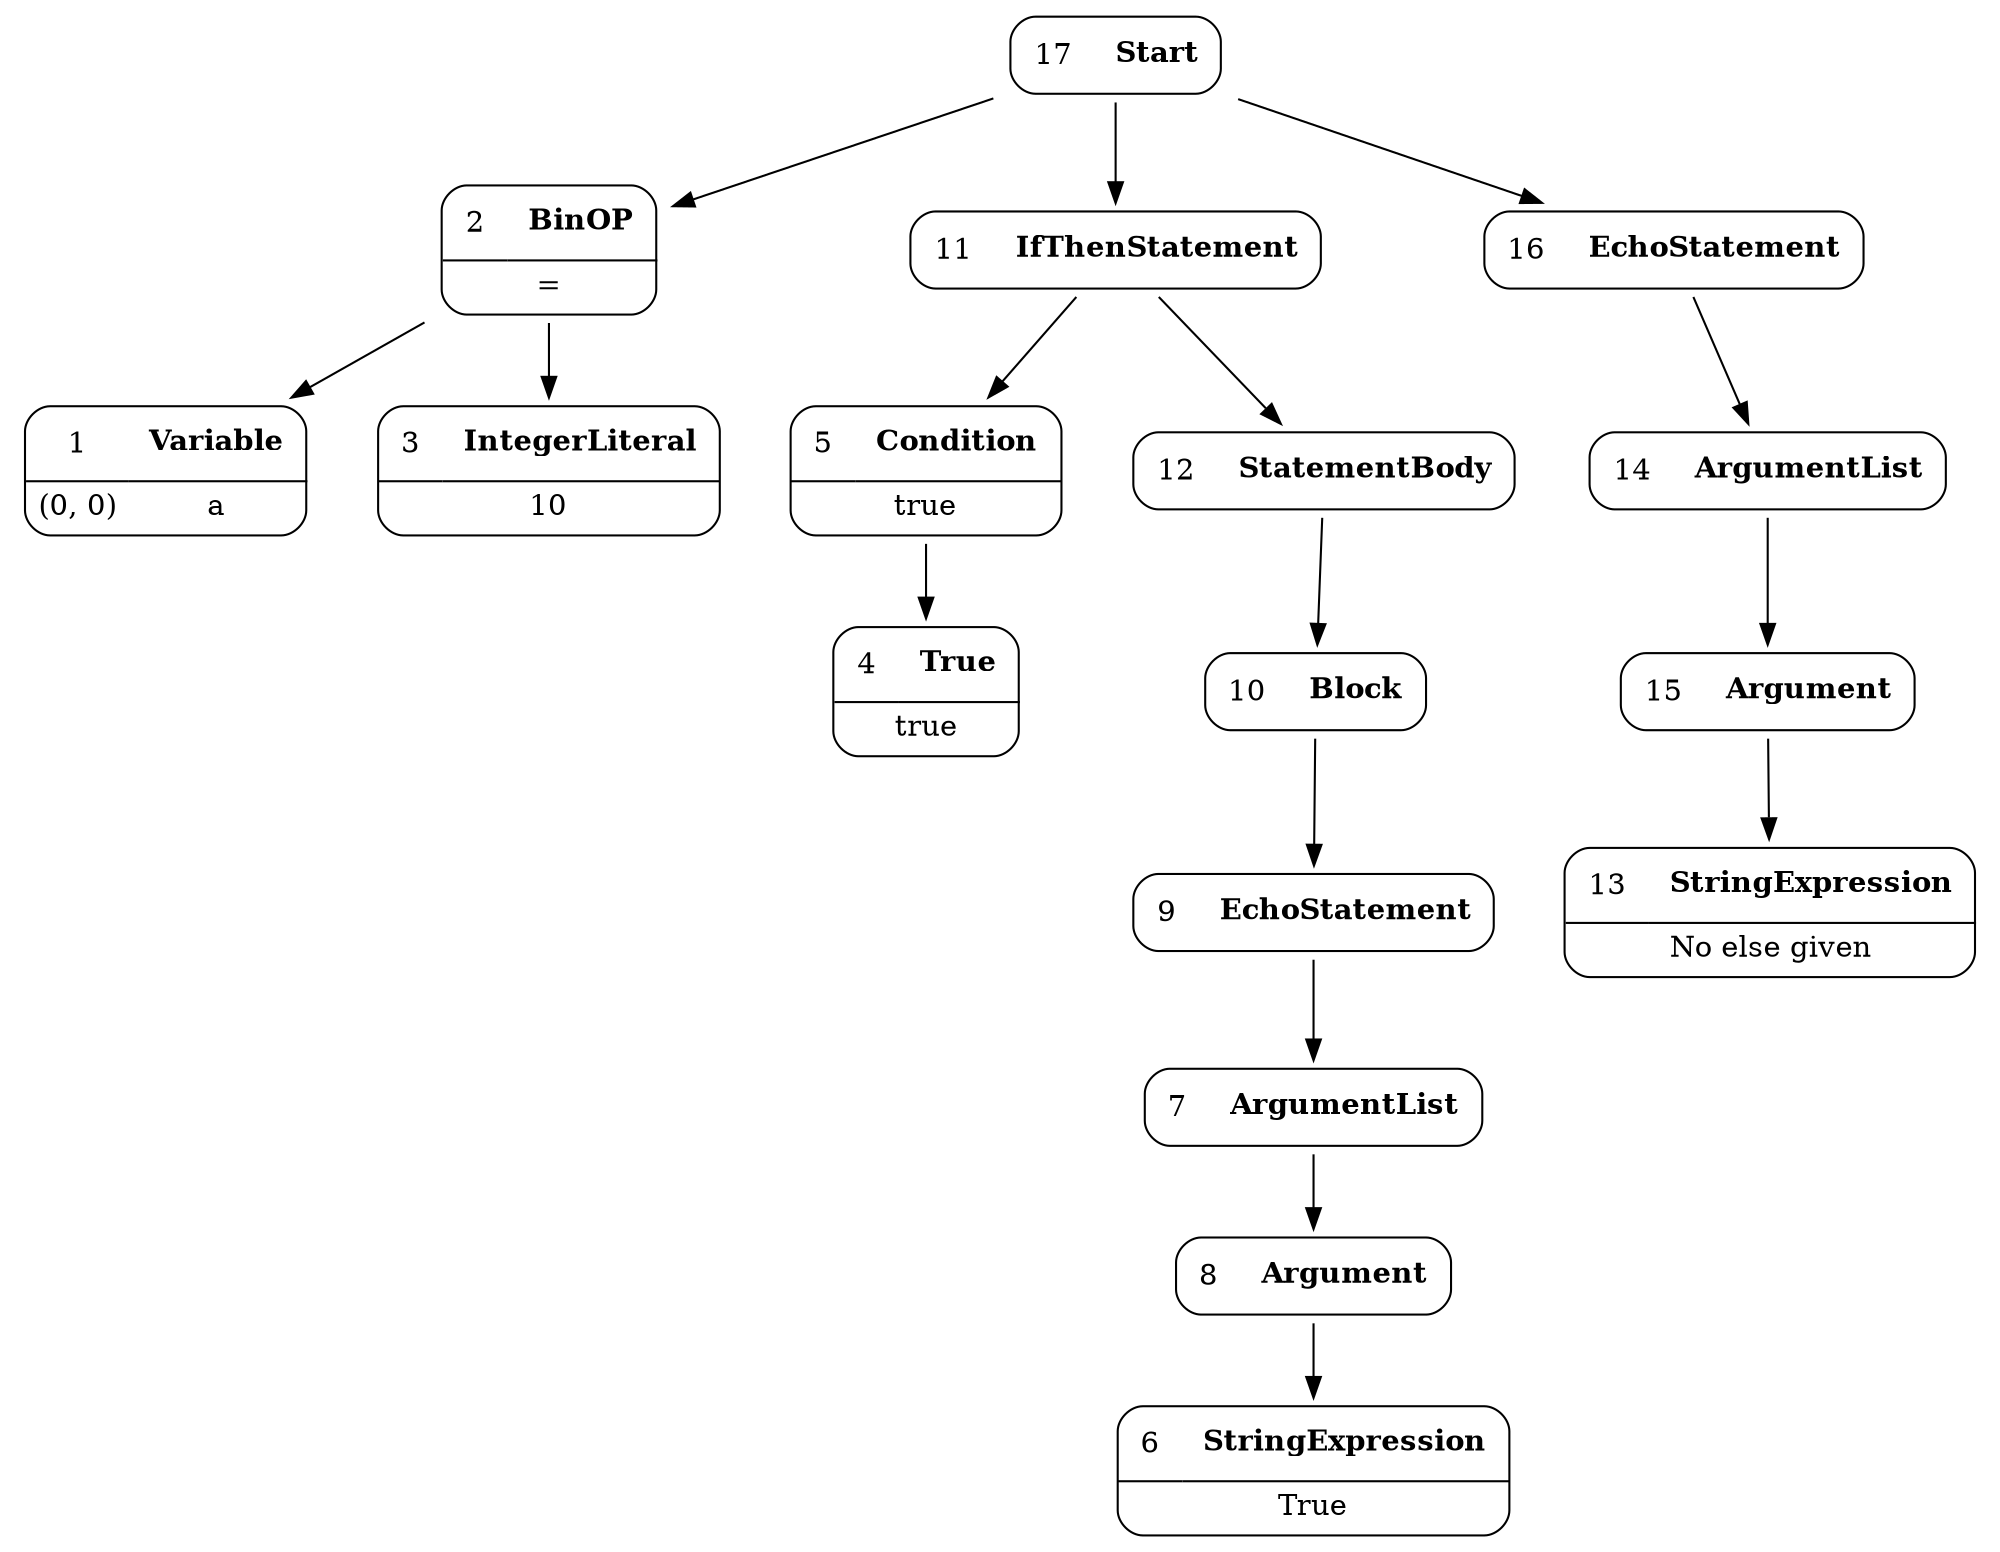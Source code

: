 digraph ast {
node [shape=none];
1 [label=<<TABLE border='1' cellspacing='0' cellpadding='10' style='rounded' ><TR><TD border='0'>1</TD><TD border='0'><B>Variable</B></TD></TR><HR/><TR><TD border='0' cellpadding='5'>(0, 0)</TD><TD border='0' cellpadding='5'>a</TD></TR></TABLE>>];
2 [label=<<TABLE border='1' cellspacing='0' cellpadding='10' style='rounded' ><TR><TD border='0'>2</TD><TD border='0'><B>BinOP</B></TD></TR><HR/><TR><TD border='0' cellpadding='5' colspan='2'>=</TD></TR></TABLE>>];
2 -> 1 [weight=10];
2 -> 3 [weight=10];
3 [label=<<TABLE border='1' cellspacing='0' cellpadding='10' style='rounded' ><TR><TD border='0'>3</TD><TD border='0'><B>IntegerLiteral</B></TD></TR><HR/><TR><TD border='0' cellpadding='5' colspan='2'>10</TD></TR></TABLE>>];
4 [label=<<TABLE border='1' cellspacing='0' cellpadding='10' style='rounded' ><TR><TD border='0'>4</TD><TD border='0'><B>True</B></TD></TR><HR/><TR><TD border='0' cellpadding='5' colspan='2'>true</TD></TR></TABLE>>];
5 [label=<<TABLE border='1' cellspacing='0' cellpadding='10' style='rounded' ><TR><TD border='0'>5</TD><TD border='0'><B>Condition</B></TD></TR><HR/><TR><TD border='0' cellpadding='5' colspan='2'>true</TD></TR></TABLE>>];
5 -> 4 [weight=10];
6 [label=<<TABLE border='1' cellspacing='0' cellpadding='10' style='rounded' ><TR><TD border='0'>6</TD><TD border='0'><B>StringExpression</B></TD></TR><HR/><TR><TD border='0' cellpadding='5' colspan='2'>True</TD></TR></TABLE>>];
7 [label=<<TABLE border='1' cellspacing='0' cellpadding='10' style='rounded' ><TR><TD border='0'>7</TD><TD border='0'><B>ArgumentList</B></TD></TR></TABLE>>];
7 -> 8 [weight=10];
8 [label=<<TABLE border='1' cellspacing='0' cellpadding='10' style='rounded' ><TR><TD border='0'>8</TD><TD border='0'><B>Argument</B></TD></TR></TABLE>>];
8 -> 6 [weight=10];
9 [label=<<TABLE border='1' cellspacing='0' cellpadding='10' style='rounded' ><TR><TD border='0'>9</TD><TD border='0'><B>EchoStatement</B></TD></TR></TABLE>>];
9 -> 7 [weight=10];
10 [label=<<TABLE border='1' cellspacing='0' cellpadding='10' style='rounded' ><TR><TD border='0'>10</TD><TD border='0'><B>Block</B></TD></TR></TABLE>>];
10 -> 9 [weight=10];
11 [label=<<TABLE border='1' cellspacing='0' cellpadding='10' style='rounded' ><TR><TD border='0'>11</TD><TD border='0'><B>IfThenStatement</B></TD></TR></TABLE>>];
11 -> 5 [weight=10];
11 -> 12 [weight=10];
12 [label=<<TABLE border='1' cellspacing='0' cellpadding='10' style='rounded' ><TR><TD border='0'>12</TD><TD border='0'><B>StatementBody</B></TD></TR></TABLE>>];
12 -> 10 [weight=10];
13 [label=<<TABLE border='1' cellspacing='0' cellpadding='10' style='rounded' ><TR><TD border='0'>13</TD><TD border='0'><B>StringExpression</B></TD></TR><HR/><TR><TD border='0' cellpadding='5' colspan='2'>No else given</TD></TR></TABLE>>];
14 [label=<<TABLE border='1' cellspacing='0' cellpadding='10' style='rounded' ><TR><TD border='0'>14</TD><TD border='0'><B>ArgumentList</B></TD></TR></TABLE>>];
14 -> 15 [weight=10];
15 [label=<<TABLE border='1' cellspacing='0' cellpadding='10' style='rounded' ><TR><TD border='0'>15</TD><TD border='0'><B>Argument</B></TD></TR></TABLE>>];
15 -> 13 [weight=10];
16 [label=<<TABLE border='1' cellspacing='0' cellpadding='10' style='rounded' ><TR><TD border='0'>16</TD><TD border='0'><B>EchoStatement</B></TD></TR></TABLE>>];
16 -> 14 [weight=10];
17 [label=<<TABLE border='1' cellspacing='0' cellpadding='10' style='rounded' ><TR><TD border='0'>17</TD><TD border='0'><B>Start</B></TD></TR></TABLE>>];
17 -> 2 [weight=10];
17 -> 11 [weight=10];
17 -> 16 [weight=10];
}

